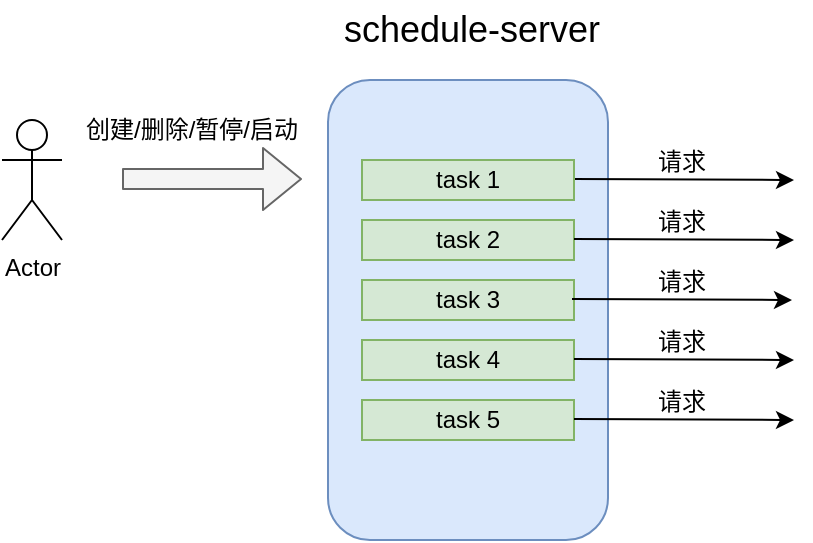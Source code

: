 <mxfile>
    <diagram id="FksajBLAjjt_jLu-xsUC" name="Page-1">
        <mxGraphModel dx="968" dy="862" grid="1" gridSize="10" guides="1" tooltips="1" connect="1" arrows="1" fold="1" page="1" pageScale="1" pageWidth="827" pageHeight="1169" math="0" shadow="0">
            <root>
                <mxCell id="0"/>
                <mxCell id="1" parent="0"/>
                <mxCell id="2" value="" style="rounded=1;whiteSpace=wrap;html=1;fillColor=#dae8fc;strokeColor=#6c8ebf;" vertex="1" parent="1">
                    <mxGeometry x="243" y="250" width="140" height="230" as="geometry"/>
                </mxCell>
                <mxCell id="3" value="&lt;font style=&quot;font-size: 18px&quot;&gt;schedule-server&lt;/font&gt;" style="text;html=1;strokeColor=none;fillColor=none;align=center;verticalAlign=middle;whiteSpace=wrap;rounded=0;" vertex="1" parent="1">
                    <mxGeometry x="240" y="210" width="150" height="30" as="geometry"/>
                </mxCell>
                <mxCell id="4" value="Actor" style="shape=umlActor;verticalLabelPosition=bottom;verticalAlign=top;html=1;outlineConnect=0;" vertex="1" parent="1">
                    <mxGeometry x="80" y="270" width="30" height="60" as="geometry"/>
                </mxCell>
                <mxCell id="5" value="" style="shape=flexArrow;endArrow=classic;html=1;fillColor=#f5f5f5;strokeColor=#666666;" edge="1" parent="1">
                    <mxGeometry width="50" height="50" relative="1" as="geometry">
                        <mxPoint x="140" y="299.5" as="sourcePoint"/>
                        <mxPoint x="230" y="299.5" as="targetPoint"/>
                    </mxGeometry>
                </mxCell>
                <mxCell id="6" value="" style="endArrow=classic;html=1;" edge="1" parent="1">
                    <mxGeometry width="50" height="50" relative="1" as="geometry">
                        <mxPoint x="366" y="299.5" as="sourcePoint"/>
                        <mxPoint x="476" y="300" as="targetPoint"/>
                    </mxGeometry>
                </mxCell>
                <mxCell id="8" value="task 1" style="rounded=0;whiteSpace=wrap;html=1;fillColor=#d5e8d4;strokeColor=#82b366;" vertex="1" parent="1">
                    <mxGeometry x="260" y="290" width="106" height="20" as="geometry"/>
                </mxCell>
                <mxCell id="9" value="task 2" style="rounded=0;whiteSpace=wrap;html=1;fillColor=#d5e8d4;strokeColor=#82b366;" vertex="1" parent="1">
                    <mxGeometry x="260" y="320" width="106" height="20" as="geometry"/>
                </mxCell>
                <mxCell id="10" value="task 3" style="rounded=0;whiteSpace=wrap;html=1;fillColor=#d5e8d4;strokeColor=#82b366;" vertex="1" parent="1">
                    <mxGeometry x="260" y="350" width="106" height="20" as="geometry"/>
                </mxCell>
                <mxCell id="11" value="task 4" style="rounded=0;whiteSpace=wrap;html=1;fillColor=#d5e8d4;strokeColor=#82b366;" vertex="1" parent="1">
                    <mxGeometry x="260" y="380" width="106" height="20" as="geometry"/>
                </mxCell>
                <mxCell id="12" value="task 5" style="rounded=0;whiteSpace=wrap;html=1;fillColor=#d5e8d4;strokeColor=#82b366;" vertex="1" parent="1">
                    <mxGeometry x="260" y="410" width="106" height="20" as="geometry"/>
                </mxCell>
                <mxCell id="13" value="创建/删除/暂停/启动" style="text;html=1;strokeColor=none;fillColor=none;align=center;verticalAlign=middle;whiteSpace=wrap;rounded=0;" vertex="1" parent="1">
                    <mxGeometry x="110" y="260" width="130" height="30" as="geometry"/>
                </mxCell>
                <mxCell id="14" value="" style="endArrow=classic;html=1;" edge="1" parent="1">
                    <mxGeometry width="50" height="50" relative="1" as="geometry">
                        <mxPoint x="366" y="329.5" as="sourcePoint"/>
                        <mxPoint x="476" y="330" as="targetPoint"/>
                    </mxGeometry>
                </mxCell>
                <mxCell id="15" value="请求" style="text;html=1;strokeColor=none;fillColor=none;align=center;verticalAlign=middle;whiteSpace=wrap;rounded=0;" vertex="1" parent="1">
                    <mxGeometry x="390" y="276" width="60" height="30" as="geometry"/>
                </mxCell>
                <mxCell id="16" value="请求" style="text;html=1;strokeColor=none;fillColor=none;align=center;verticalAlign=middle;whiteSpace=wrap;rounded=0;" vertex="1" parent="1">
                    <mxGeometry x="390" y="306" width="60" height="30" as="geometry"/>
                </mxCell>
                <mxCell id="17" value="" style="endArrow=classic;html=1;" edge="1" parent="1">
                    <mxGeometry width="50" height="50" relative="1" as="geometry">
                        <mxPoint x="365" y="359.5" as="sourcePoint"/>
                        <mxPoint x="475" y="360" as="targetPoint"/>
                    </mxGeometry>
                </mxCell>
                <mxCell id="18" value="" style="endArrow=classic;html=1;" edge="1" parent="1">
                    <mxGeometry width="50" height="50" relative="1" as="geometry">
                        <mxPoint x="366" y="389.5" as="sourcePoint"/>
                        <mxPoint x="476" y="390" as="targetPoint"/>
                    </mxGeometry>
                </mxCell>
                <mxCell id="19" value="" style="endArrow=classic;html=1;" edge="1" parent="1">
                    <mxGeometry width="50" height="50" relative="1" as="geometry">
                        <mxPoint x="366" y="419.5" as="sourcePoint"/>
                        <mxPoint x="476" y="420" as="targetPoint"/>
                    </mxGeometry>
                </mxCell>
                <mxCell id="20" value="请求" style="text;html=1;strokeColor=none;fillColor=none;align=center;verticalAlign=middle;whiteSpace=wrap;rounded=0;" vertex="1" parent="1">
                    <mxGeometry x="390" y="336" width="60" height="30" as="geometry"/>
                </mxCell>
                <mxCell id="21" value="请求" style="text;html=1;strokeColor=none;fillColor=none;align=center;verticalAlign=middle;whiteSpace=wrap;rounded=0;" vertex="1" parent="1">
                    <mxGeometry x="390" y="366" width="60" height="30" as="geometry"/>
                </mxCell>
                <mxCell id="22" value="请求" style="text;html=1;strokeColor=none;fillColor=none;align=center;verticalAlign=middle;whiteSpace=wrap;rounded=0;" vertex="1" parent="1">
                    <mxGeometry x="390" y="396" width="60" height="30" as="geometry"/>
                </mxCell>
            </root>
        </mxGraphModel>
    </diagram>
</mxfile>